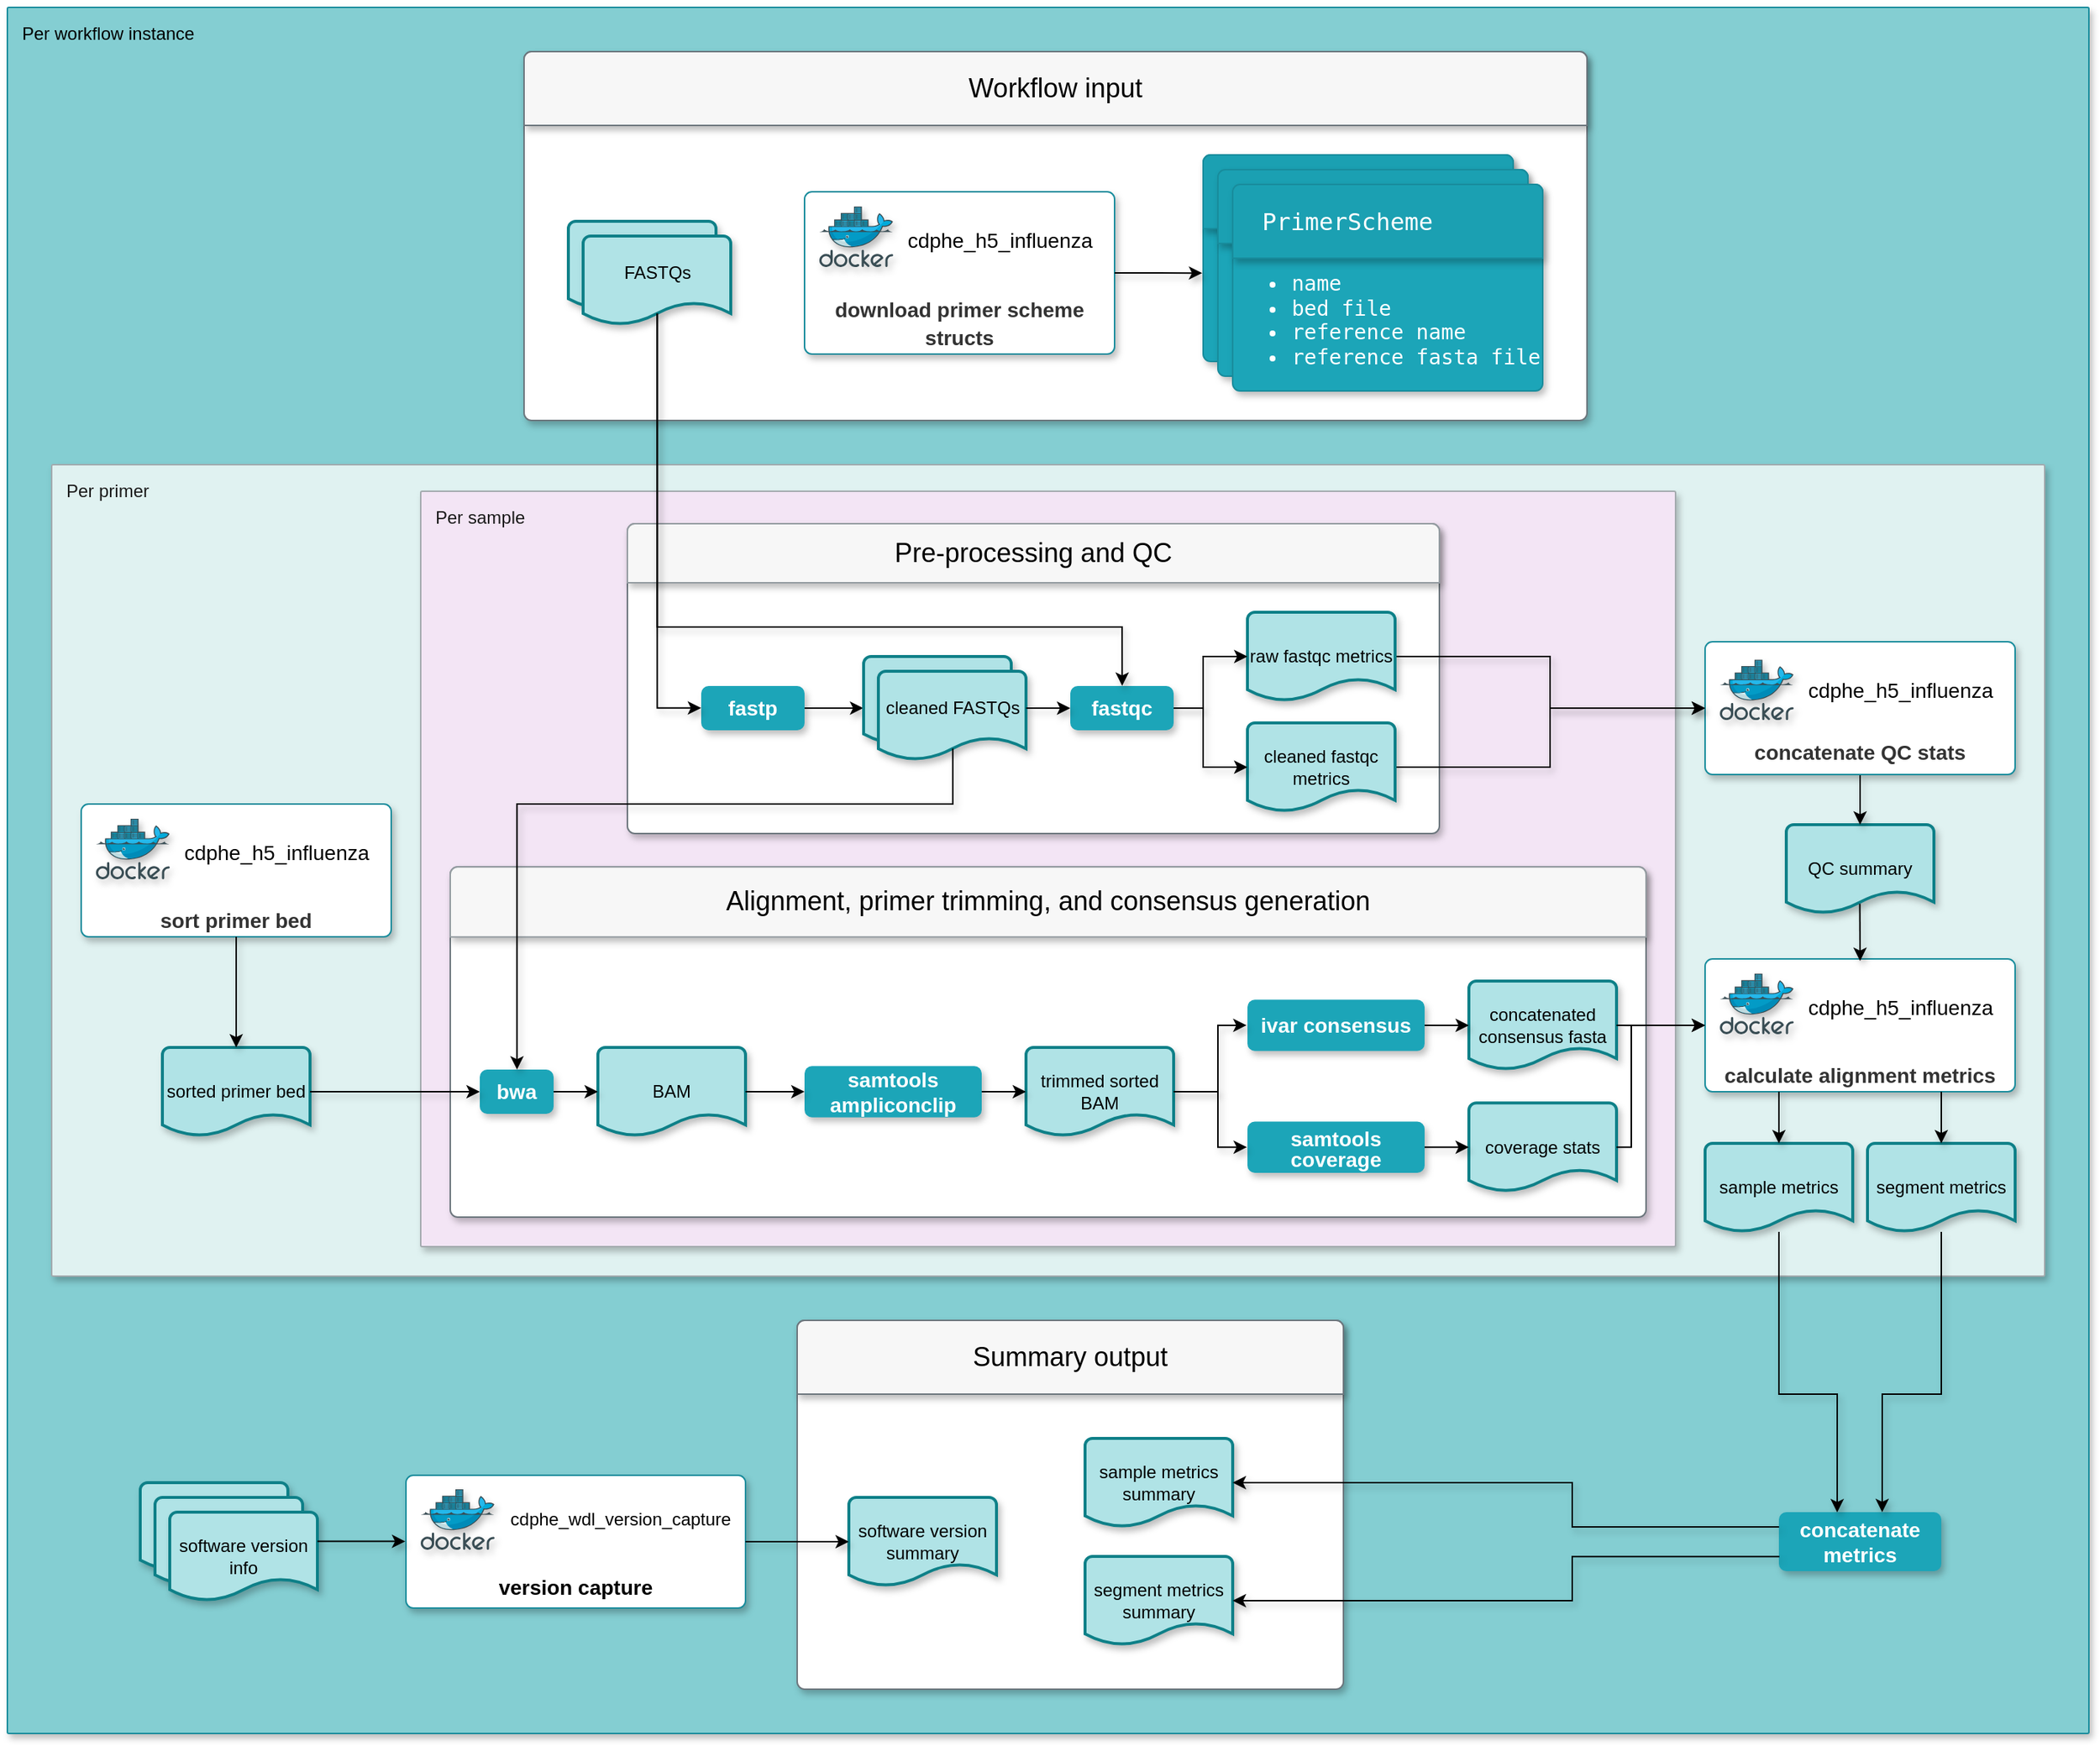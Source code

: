 <mxfile version="24.7.17">
  <diagram id="6a731a19-8d31-9384-78a2-239565b7b9f0" name="Page-1">
    <mxGraphModel dx="1384" dy="821" grid="1" gridSize="10" guides="1" tooltips="1" connect="1" arrows="1" fold="1" page="1" pageScale="1" pageWidth="1920" pageHeight="1200" background="none" math="0" shadow="0">
      <root>
        <mxCell id="0" />
        <mxCell id="1" parent="0" />
        <mxCell id="PwvHuBpC1ZCdnmNJ7vxb-442" value="Per workflow instance" style="sketch=0;points=[[0,0,0],[0.25,0,0],[0.5,0,0],[0.75,0,0],[1,0,0],[1,0.25,0],[1,0.5,0],[1,0.75,0],[1,1,0],[0.75,1,0],[0.5,1,0],[0.25,1,0],[0,1,0],[0,0.75,0],[0,0.5,0],[0,0.25,0]];rounded=1;absoluteArcSize=1;arcSize=2;html=1;strokeColor=#188c9c;shadow=1;dashed=0;fontSize=12;align=left;verticalAlign=top;spacing=10;spacingTop=-4;whiteSpace=wrap;fillColor=#84ced2;" vertex="1" parent="1">
          <mxGeometry x="240" y="90" width="1410" height="1170" as="geometry" />
        </mxCell>
        <mxCell id="PwvHuBpC1ZCdnmNJ7vxb-362" value="&lt;font color=&quot;#1a1a1a&quot;&gt;Per primer&lt;/font&gt;" style="sketch=0;points=[[0,0,0],[0.25,0,0],[0.5,0,0],[0.75,0,0],[1,0,0],[1,0.25,0],[1,0.5,0],[1,0.75,0],[1,1,0],[0.75,1,0],[0.5,1,0],[0.25,1,0],[0,1,0],[0,0.75,0],[0,0.5,0],[0,0.25,0]];rounded=1;absoluteArcSize=1;arcSize=2;html=1;strokeColor=#a3aaae;gradientColor=none;shadow=1;dashed=0;fontSize=12;fontColor=#9E9E9E;align=left;verticalAlign=top;spacing=10;spacingTop=-4;whiteSpace=wrap;fillColor=#E0F2F1;" vertex="1" parent="1">
          <mxGeometry x="270" y="400" width="1350" height="550" as="geometry" />
        </mxCell>
        <mxCell id="PwvHuBpC1ZCdnmNJ7vxb-366" value="&lt;font color=&quot;#1a1a1a&quot;&gt;Per sample&lt;/font&gt;" style="sketch=0;points=[[0,0,0],[0.25,0,0],[0.5,0,0],[0.75,0,0],[1,0,0],[1,0.25,0],[1,0.5,0],[1,0.75,0],[1,1,0],[0.75,1,0],[0.5,1,0],[0.25,1,0],[0,1,0],[0,0.75,0],[0,0.5,0],[0,0.25,0]];rounded=1;absoluteArcSize=1;arcSize=2;html=1;strokeColor=#a3aaae;gradientColor=none;shadow=1;dashed=0;fontSize=12;fontColor=#9E9E9E;align=left;verticalAlign=top;spacing=10;spacingTop=-4;whiteSpace=wrap;fillColor=#F3E5F5;" vertex="1" parent="1">
          <mxGeometry x="520" y="418" width="850" height="512" as="geometry" />
        </mxCell>
        <mxCell id="PwvHuBpC1ZCdnmNJ7vxb-341" value="" style="group;shadow=1;" vertex="1" connectable="0" parent="1">
          <mxGeometry x="1390" y="735" width="210" height="90" as="geometry" />
        </mxCell>
        <mxCell id="PwvHuBpC1ZCdnmNJ7vxb-332" value="&lt;font size=&quot;1&quot; color=&quot;#333333&quot; style=&quot;&quot;&gt;&lt;b style=&quot;font-size: 14px;&quot;&gt;calculate alignment metrics&lt;/b&gt;&lt;/font&gt;" style="html=1;shadow=1;dashed=0;shape=mxgraph.bootstrap.rrect;rSize=5;strokeWidth=1;whiteSpace=wrap;align=center;verticalAlign=bottom;spacingLeft=0;fontStyle=0;fontSize=16;spacing=2;fillColor=default;strokeColor=#188c9c;labelPosition=center;verticalLabelPosition=middle;fontFamily=Helvetica;" vertex="1" parent="PwvHuBpC1ZCdnmNJ7vxb-341">
          <mxGeometry width="210" height="90" as="geometry" />
        </mxCell>
        <mxCell id="PwvHuBpC1ZCdnmNJ7vxb-333" value="" style="group;shadow=1;" vertex="1" connectable="0" parent="PwvHuBpC1ZCdnmNJ7vxb-341">
          <mxGeometry x="10" y="10" width="196.81" height="45.28" as="geometry" />
        </mxCell>
        <mxCell id="PwvHuBpC1ZCdnmNJ7vxb-334" value="&lt;font style=&quot;font-size: 14px;&quot;&gt;cdphe_h5_influenza&lt;/font&gt;" style="text;html=1;align=center;verticalAlign=middle;resizable=0;points=[];autosize=1;strokeColor=none;fillColor=none;shadow=1;" vertex="1" parent="PwvHuBpC1ZCdnmNJ7vxb-333">
          <mxGeometry x="46.81" y="7.64" width="150" height="30" as="geometry" />
        </mxCell>
        <mxCell id="PwvHuBpC1ZCdnmNJ7vxb-335" value="" style="image;sketch=0;aspect=fixed;html=1;points=[];align=center;fontSize=12;image=img/lib/mscae/Docker.svg;shadow=1;" vertex="1" parent="PwvHuBpC1ZCdnmNJ7vxb-341">
          <mxGeometry x="10" y="10" width="50" height="41" as="geometry" />
        </mxCell>
        <mxCell id="PwvHuBpC1ZCdnmNJ7vxb-231" value="QC summary" style="strokeWidth=2;html=1;shape=mxgraph.flowchart.document2;whiteSpace=wrap;size=0.25;fillColor=#b0e3e6;strokeColor=#0e8088;shadow=1;" vertex="1" parent="1">
          <mxGeometry x="1445" y="644" width="100" height="60" as="geometry" />
        </mxCell>
        <mxCell id="PwvHuBpC1ZCdnmNJ7vxb-287" value="" style="edgeStyle=orthogonalEdgeStyle;rounded=0;orthogonalLoop=1;jettySize=auto;html=1;shadow=1;" edge="1" parent="1" source="PwvHuBpC1ZCdnmNJ7vxb-253" target="PwvHuBpC1ZCdnmNJ7vxb-231">
          <mxGeometry relative="1" as="geometry" />
        </mxCell>
        <mxCell id="PwvHuBpC1ZCdnmNJ7vxb-352" value="segment metrics" style="strokeWidth=2;html=1;shape=mxgraph.flowchart.document2;whiteSpace=wrap;size=0.25;fillColor=#b0e3e6;strokeColor=#0e8088;shadow=1;" vertex="1" parent="1">
          <mxGeometry x="1500" y="860" width="100" height="60" as="geometry" />
        </mxCell>
        <mxCell id="PwvHuBpC1ZCdnmNJ7vxb-353" value="sample metrics" style="strokeWidth=2;html=1;shape=mxgraph.flowchart.document2;whiteSpace=wrap;size=0.25;fillColor=#b0e3e6;strokeColor=#0e8088;shadow=1;" vertex="1" parent="1">
          <mxGeometry x="1390" y="860" width="100" height="60" as="geometry" />
        </mxCell>
        <mxCell id="PwvHuBpC1ZCdnmNJ7vxb-348" value="" style="group;shadow=1;" vertex="1" connectable="0" parent="1">
          <mxGeometry x="290" y="630" width="210" height="90" as="geometry" />
        </mxCell>
        <mxCell id="PwvHuBpC1ZCdnmNJ7vxb-279" value="&lt;font size=&quot;1&quot; color=&quot;#333333&quot; style=&quot;&quot;&gt;&lt;b style=&quot;font-size: 14px;&quot;&gt;sort primer bed&lt;/b&gt;&lt;/font&gt;" style="html=1;shadow=1;dashed=0;shape=mxgraph.bootstrap.rrect;rSize=5;strokeWidth=1;whiteSpace=wrap;align=center;verticalAlign=bottom;spacingLeft=0;fontStyle=0;fontSize=16;spacing=2;fillColor=default;strokeColor=#188c9c;labelPosition=center;verticalLabelPosition=middle;fontFamily=Helvetica;" vertex="1" parent="PwvHuBpC1ZCdnmNJ7vxb-348">
          <mxGeometry width="210" height="90" as="geometry" />
        </mxCell>
        <mxCell id="PwvHuBpC1ZCdnmNJ7vxb-280" value="" style="group;shadow=1;" vertex="1" connectable="0" parent="PwvHuBpC1ZCdnmNJ7vxb-348">
          <mxGeometry x="10" y="10" width="196.81" height="45.28" as="geometry" />
        </mxCell>
        <mxCell id="PwvHuBpC1ZCdnmNJ7vxb-281" value="&lt;font style=&quot;font-size: 14px;&quot;&gt;cdphe_h5_influenza&lt;/font&gt;" style="text;html=1;align=center;verticalAlign=middle;resizable=0;points=[];autosize=1;strokeColor=none;fillColor=none;shadow=1;" vertex="1" parent="PwvHuBpC1ZCdnmNJ7vxb-280">
          <mxGeometry x="46.81" y="7.64" width="150" height="30" as="geometry" />
        </mxCell>
        <mxCell id="PwvHuBpC1ZCdnmNJ7vxb-282" value="" style="image;sketch=0;aspect=fixed;html=1;points=[];align=center;fontSize=12;image=img/lib/mscae/Docker.svg;shadow=1;" vertex="1" parent="PwvHuBpC1ZCdnmNJ7vxb-348">
          <mxGeometry x="10" y="10" width="50" height="41" as="geometry" />
        </mxCell>
        <mxCell id="PwvHuBpC1ZCdnmNJ7vxb-284" value="sorted primer bed" style="strokeWidth=2;html=1;shape=mxgraph.flowchart.document2;whiteSpace=wrap;size=0.25;fillColor=#b0e3e6;strokeColor=#0e8088;shadow=1;" vertex="1" parent="1">
          <mxGeometry x="345" y="795" width="100" height="60" as="geometry" />
        </mxCell>
        <mxCell id="PwvHuBpC1ZCdnmNJ7vxb-285" value="" style="edgeStyle=orthogonalEdgeStyle;rounded=0;orthogonalLoop=1;jettySize=auto;html=1;shadow=1;" edge="1" parent="1" source="PwvHuBpC1ZCdnmNJ7vxb-279" target="PwvHuBpC1ZCdnmNJ7vxb-284">
          <mxGeometry relative="1" as="geometry" />
        </mxCell>
        <mxCell id="PwvHuBpC1ZCdnmNJ7vxb-363" value="" style="group;shadow=1;" vertex="1" connectable="0" parent="1">
          <mxGeometry x="1390" y="520" width="210" height="90" as="geometry" />
        </mxCell>
        <mxCell id="PwvHuBpC1ZCdnmNJ7vxb-253" value="&lt;font size=&quot;1&quot; color=&quot;#333333&quot; style=&quot;&quot;&gt;&lt;b style=&quot;font-size: 14px;&quot;&gt;concatenate QC stats&lt;/b&gt;&lt;/font&gt;" style="html=1;shadow=1;dashed=0;shape=mxgraph.bootstrap.rrect;rSize=5;strokeWidth=1;whiteSpace=wrap;align=center;verticalAlign=bottom;spacingLeft=0;fontStyle=0;fontSize=16;spacing=0;fillColor=default;strokeColor=#188c9c;labelPosition=center;verticalLabelPosition=middle;fontFamily=Helvetica;container=0;spacingBottom=6;" vertex="1" parent="PwvHuBpC1ZCdnmNJ7vxb-363">
          <mxGeometry width="210" height="90" as="geometry" />
        </mxCell>
        <mxCell id="PwvHuBpC1ZCdnmNJ7vxb-256" value="&lt;font style=&quot;font-size: 14px;&quot;&gt;cdphe_h5_influenza&lt;/font&gt;" style="text;html=1;align=center;verticalAlign=middle;resizable=0;points=[];autosize=1;strokeColor=none;fillColor=none;container=0;shadow=1;" vertex="1" parent="PwvHuBpC1ZCdnmNJ7vxb-363">
          <mxGeometry x="56.81" y="17.64" width="150" height="30" as="geometry" />
        </mxCell>
        <mxCell id="PwvHuBpC1ZCdnmNJ7vxb-258" value="" style="image;sketch=0;aspect=fixed;html=1;points=[];align=center;fontSize=12;image=img/lib/mscae/Docker.svg;container=0;shadow=1;" vertex="1" parent="PwvHuBpC1ZCdnmNJ7vxb-363">
          <mxGeometry x="10" y="12.14" width="50" height="41" as="geometry" />
        </mxCell>
        <mxCell id="PwvHuBpC1ZCdnmNJ7vxb-364" value="" style="group;shadow=1;" vertex="1" connectable="0" parent="1">
          <mxGeometry x="540" y="672.64" width="810" height="237.36" as="geometry" />
        </mxCell>
        <mxCell id="PwvHuBpC1ZCdnmNJ7vxb-295" value="" style="html=1;shadow=1;dashed=0;shape=mxgraph.bootstrap.rrect;rSize=5;strokeColor=#6c767d;html=1;whiteSpace=wrap;fillColor=#ffffff;fontColor=#1CA5B8;verticalAlign=bottom;align=left;spacing=5;spacingBottom=0;fontSize=14;container=0;" vertex="1" parent="PwvHuBpC1ZCdnmNJ7vxb-364">
          <mxGeometry width="810" height="237.36" as="geometry" />
        </mxCell>
        <mxCell id="PwvHuBpC1ZCdnmNJ7vxb-278" value="bwa" style="html=1;shadow=1;dashed=0;shape=mxgraph.bootstrap.rrect;rSize=5;strokeColor=none;strokeWidth=1;fillColor=#1CA5B8;fontColor=#FFFFFF;whiteSpace=wrap;align=center;verticalAlign=middle;spacingLeft=0;fontStyle=1;fontSize=14;spacing=5;container=0;" vertex="1" parent="PwvHuBpC1ZCdnmNJ7vxb-364">
          <mxGeometry x="20" y="137.36" width="50" height="30" as="geometry" />
        </mxCell>
        <mxCell id="PwvHuBpC1ZCdnmNJ7vxb-313" value="BAM" style="strokeWidth=2;html=1;shape=mxgraph.flowchart.document2;whiteSpace=wrap;size=0.25;fillColor=#b0e3e6;strokeColor=#0e8088;container=0;shadow=1;" vertex="1" parent="PwvHuBpC1ZCdnmNJ7vxb-364">
          <mxGeometry x="100" y="122.36" width="100" height="60" as="geometry" />
        </mxCell>
        <mxCell id="PwvHuBpC1ZCdnmNJ7vxb-283" value="samtools ampliconclip" style="html=1;shadow=1;dashed=0;shape=mxgraph.bootstrap.rrect;rSize=5;strokeColor=none;strokeWidth=1;fillColor=#1CA5B8;fontColor=#FFFFFF;whiteSpace=wrap;align=center;verticalAlign=middle;spacingLeft=0;fontStyle=1;fontSize=14;spacing=5;container=0;" vertex="1" parent="PwvHuBpC1ZCdnmNJ7vxb-364">
          <mxGeometry x="240" y="135" width="120" height="34.72" as="geometry" />
        </mxCell>
        <mxCell id="PwvHuBpC1ZCdnmNJ7vxb-288" value="trimmed sorted BAM" style="strokeWidth=2;html=1;shape=mxgraph.flowchart.document2;whiteSpace=wrap;size=0.25;fillColor=#b0e3e6;strokeColor=#0e8088;spacing=2;container=0;shadow=1;" vertex="1" parent="PwvHuBpC1ZCdnmNJ7vxb-364">
          <mxGeometry x="390" y="122.36" width="100" height="60" as="geometry" />
        </mxCell>
        <mxCell id="PwvHuBpC1ZCdnmNJ7vxb-292" value="ivar consensus" style="html=1;shadow=1;dashed=0;shape=mxgraph.bootstrap.rrect;rSize=5;strokeColor=none;strokeWidth=1;fillColor=#1CA5B8;fontColor=#FFFFFF;whiteSpace=wrap;align=center;verticalAlign=middle;spacingLeft=0;fontStyle=1;fontSize=14;spacing=5;container=0;" vertex="1" parent="PwvHuBpC1ZCdnmNJ7vxb-364">
          <mxGeometry x="540.0" y="90" width="120" height="34.72" as="geometry" />
        </mxCell>
        <mxCell id="PwvHuBpC1ZCdnmNJ7vxb-293" value="concatenated consensus fasta" style="strokeWidth=2;html=1;shape=mxgraph.flowchart.document2;whiteSpace=wrap;size=0.25;fillColor=#b0e3e6;strokeColor=#0e8088;container=0;shadow=1;" vertex="1" parent="PwvHuBpC1ZCdnmNJ7vxb-364">
          <mxGeometry x="690" y="77.36" width="100" height="60" as="geometry" />
        </mxCell>
        <mxCell id="PwvHuBpC1ZCdnmNJ7vxb-337" value="coverage stats" style="strokeWidth=2;html=1;shape=mxgraph.flowchart.document2;whiteSpace=wrap;size=0.25;fillColor=#b0e3e6;strokeColor=#0e8088;container=0;shadow=1;" vertex="1" parent="PwvHuBpC1ZCdnmNJ7vxb-364">
          <mxGeometry x="690" y="160" width="100" height="60" as="geometry" />
        </mxCell>
        <mxCell id="PwvHuBpC1ZCdnmNJ7vxb-336" value="&lt;p style=&quot;line-height: 100%;&quot;&gt;samtools coverage&lt;/p&gt;" style="html=1;shadow=1;dashed=0;shape=mxgraph.bootstrap.rrect;rSize=5;strokeColor=none;strokeWidth=1;fillColor=#1CA5B8;fontColor=#FFFFFF;whiteSpace=wrap;align=center;verticalAlign=middle;spacingLeft=0;fontStyle=1;fontSize=14;spacing=5;container=0;" vertex="1" parent="PwvHuBpC1ZCdnmNJ7vxb-364">
          <mxGeometry x="540.0" y="172.64" width="120" height="34.72" as="geometry" />
        </mxCell>
        <mxCell id="PwvHuBpC1ZCdnmNJ7vxb-315" value="" style="edgeStyle=orthogonalEdgeStyle;rounded=0;orthogonalLoop=1;jettySize=auto;html=1;shadow=1;" edge="1" parent="PwvHuBpC1ZCdnmNJ7vxb-364" source="PwvHuBpC1ZCdnmNJ7vxb-278" target="PwvHuBpC1ZCdnmNJ7vxb-313">
          <mxGeometry relative="1" as="geometry" />
        </mxCell>
        <mxCell id="PwvHuBpC1ZCdnmNJ7vxb-349" value="" style="edgeStyle=orthogonalEdgeStyle;rounded=0;orthogonalLoop=1;jettySize=auto;html=1;shadow=1;" edge="1" parent="PwvHuBpC1ZCdnmNJ7vxb-364" source="PwvHuBpC1ZCdnmNJ7vxb-313" target="PwvHuBpC1ZCdnmNJ7vxb-283">
          <mxGeometry relative="1" as="geometry" />
        </mxCell>
        <mxCell id="PwvHuBpC1ZCdnmNJ7vxb-290" value="" style="edgeStyle=orthogonalEdgeStyle;rounded=0;orthogonalLoop=1;jettySize=auto;html=1;shadow=1;" edge="1" parent="PwvHuBpC1ZCdnmNJ7vxb-364" source="PwvHuBpC1ZCdnmNJ7vxb-283" target="PwvHuBpC1ZCdnmNJ7vxb-288">
          <mxGeometry relative="1" as="geometry" />
        </mxCell>
        <mxCell id="PwvHuBpC1ZCdnmNJ7vxb-294" value="" style="edgeStyle=orthogonalEdgeStyle;rounded=0;orthogonalLoop=1;jettySize=auto;html=1;shadow=1;" edge="1" parent="PwvHuBpC1ZCdnmNJ7vxb-364" source="PwvHuBpC1ZCdnmNJ7vxb-292" target="PwvHuBpC1ZCdnmNJ7vxb-293">
          <mxGeometry relative="1" as="geometry" />
        </mxCell>
        <mxCell id="PwvHuBpC1ZCdnmNJ7vxb-339" value="" style="edgeStyle=orthogonalEdgeStyle;rounded=0;orthogonalLoop=1;jettySize=auto;html=1;shadow=1;" edge="1" parent="PwvHuBpC1ZCdnmNJ7vxb-364" source="PwvHuBpC1ZCdnmNJ7vxb-336" target="PwvHuBpC1ZCdnmNJ7vxb-337">
          <mxGeometry relative="1" as="geometry" />
        </mxCell>
        <mxCell id="PwvHuBpC1ZCdnmNJ7vxb-296" value="&lt;font color=&quot;#000000&quot;&gt;Alignment, primer trimming, and consensus generation&lt;/font&gt;" style="html=1;shadow=1;dashed=0;shape=mxgraph.bootstrap.topButton;rSize=5;perimeter=none;whiteSpace=wrap;fillColor=#F7F7F7;strokeColor=#949ca1;fontColor=#6C767D;resizeWidth=1;fontSize=18;align=center;spacing=20;container=0;" vertex="1" parent="PwvHuBpC1ZCdnmNJ7vxb-364">
          <mxGeometry width="810.0" height="47.472" as="geometry" />
        </mxCell>
        <mxCell id="PwvHuBpC1ZCdnmNJ7vxb-397" style="edgeStyle=orthogonalEdgeStyle;rounded=0;orthogonalLoop=1;jettySize=auto;html=1;entryX=-0.005;entryY=0.499;entryDx=0;entryDy=0;entryPerimeter=0;shadow=1;" edge="1" parent="PwvHuBpC1ZCdnmNJ7vxb-364" source="PwvHuBpC1ZCdnmNJ7vxb-288" target="PwvHuBpC1ZCdnmNJ7vxb-292">
          <mxGeometry relative="1" as="geometry">
            <Array as="points">
              <mxPoint x="520" y="152" />
              <mxPoint x="520" y="107" />
            </Array>
          </mxGeometry>
        </mxCell>
        <mxCell id="PwvHuBpC1ZCdnmNJ7vxb-398" style="edgeStyle=orthogonalEdgeStyle;rounded=0;orthogonalLoop=1;jettySize=auto;html=1;entryX=-0.003;entryY=0.498;entryDx=0;entryDy=0;entryPerimeter=0;shadow=1;" edge="1" parent="PwvHuBpC1ZCdnmNJ7vxb-364" source="PwvHuBpC1ZCdnmNJ7vxb-288" target="PwvHuBpC1ZCdnmNJ7vxb-336">
          <mxGeometry relative="1" as="geometry">
            <Array as="points">
              <mxPoint x="520" y="152" />
              <mxPoint x="520" y="190" />
            </Array>
          </mxGeometry>
        </mxCell>
        <mxCell id="PwvHuBpC1ZCdnmNJ7vxb-368" value="concatenate metrics" style="html=1;shadow=1;dashed=0;shape=mxgraph.bootstrap.rrect;rSize=5;strokeColor=none;strokeWidth=1;fillColor=#1CA5B8;fontColor=#FFFFFF;whiteSpace=wrap;align=center;verticalAlign=middle;spacingLeft=0;fontStyle=1;fontSize=14;spacing=5;" vertex="1" parent="1">
          <mxGeometry x="1440" y="1110" width="110" height="40" as="geometry" />
        </mxCell>
        <mxCell id="PwvHuBpC1ZCdnmNJ7vxb-376" value="" style="group;shadow=1;" vertex="1" connectable="0" parent="1">
          <mxGeometry x="470" y="1000" width="120" height="80" as="geometry" />
        </mxCell>
        <mxCell id="PwvHuBpC1ZCdnmNJ7vxb-374" value="" style="strokeWidth=2;html=1;shape=mxgraph.flowchart.document2;whiteSpace=wrap;size=0.25;fillColor=#b0e3e6;strokeColor=#0e8088;shadow=1;" vertex="1" parent="PwvHuBpC1ZCdnmNJ7vxb-376">
          <mxGeometry x="-140" y="90" width="100" height="60" as="geometry" />
        </mxCell>
        <mxCell id="PwvHuBpC1ZCdnmNJ7vxb-375" value="" style="strokeWidth=2;html=1;shape=mxgraph.flowchart.document2;whiteSpace=wrap;size=0.25;fillColor=#b0e3e6;strokeColor=#0e8088;shadow=1;" vertex="1" parent="PwvHuBpC1ZCdnmNJ7vxb-376">
          <mxGeometry x="-130" y="100" width="100" height="60" as="geometry" />
        </mxCell>
        <mxCell id="PwvHuBpC1ZCdnmNJ7vxb-371" value="software version info" style="strokeWidth=2;html=1;shape=mxgraph.flowchart.document2;whiteSpace=wrap;size=0.25;fillColor=#b0e3e6;strokeColor=#0e8088;shadow=1;" vertex="1" parent="PwvHuBpC1ZCdnmNJ7vxb-376">
          <mxGeometry x="-120" y="110" width="100" height="60" as="geometry" />
        </mxCell>
        <mxCell id="PwvHuBpC1ZCdnmNJ7vxb-208" value="" style="html=1;shadow=1;dashed=0;shape=mxgraph.bootstrap.rrect;rSize=5;strokeColor=#6c767d;html=1;whiteSpace=wrap;fillColor=#ffffff;fontColor=#1CA5B8;verticalAlign=bottom;align=left;spacing=20;spacingBottom=0;fontSize=14;container=0;" vertex="1" parent="1">
          <mxGeometry x="660" y="440" width="550" height="210" as="geometry" />
        </mxCell>
        <mxCell id="PwvHuBpC1ZCdnmNJ7vxb-203" value="fastp" style="html=1;shadow=1;dashed=0;shape=mxgraph.bootstrap.rrect;rSize=5;strokeColor=none;strokeWidth=1;fillColor=#1CA5B8;fontColor=#FFFFFF;whiteSpace=wrap;align=center;verticalAlign=middle;spacingLeft=0;fontStyle=1;fontSize=14;spacing=5;container=0;" vertex="1" parent="1">
          <mxGeometry x="710" y="550" width="70" height="30" as="geometry" />
        </mxCell>
        <mxCell id="PwvHuBpC1ZCdnmNJ7vxb-202" value="fastqc" style="html=1;shadow=1;dashed=0;shape=mxgraph.bootstrap.rrect;rSize=5;strokeColor=none;strokeWidth=1;fillColor=#1CA5B8;fontColor=#FFFFFF;whiteSpace=wrap;align=center;verticalAlign=middle;spacingLeft=0;fontStyle=1;fontSize=14;spacing=5;container=0;" vertex="1" parent="1">
          <mxGeometry x="960" y="550" width="70" height="30" as="geometry" />
        </mxCell>
        <mxCell id="PwvHuBpC1ZCdnmNJ7vxb-327" style="edgeStyle=orthogonalEdgeStyle;rounded=0;orthogonalLoop=1;jettySize=auto;html=1;entryX=-0.002;entryY=0.583;entryDx=0;entryDy=0;entryPerimeter=0;shadow=1;" edge="1" parent="1" source="PwvHuBpC1ZCdnmNJ7vxb-203" target="PwvHuBpC1ZCdnmNJ7vxb-212">
          <mxGeometry relative="1" as="geometry" />
        </mxCell>
        <mxCell id="PwvHuBpC1ZCdnmNJ7vxb-212" value="" style="strokeWidth=2;html=1;shape=mxgraph.flowchart.document2;whiteSpace=wrap;size=0.25;fillColor=#b0e3e6;strokeColor=#0e8088;container=0;shadow=1;" vertex="1" parent="1">
          <mxGeometry x="820" y="530" width="100" height="60" as="geometry" />
        </mxCell>
        <mxCell id="PwvHuBpC1ZCdnmNJ7vxb-213" value="" style="strokeWidth=2;html=1;shape=mxgraph.flowchart.document2;whiteSpace=wrap;size=0.25;fillColor=#b0e3e6;strokeColor=#0e8088;container=0;shadow=1;" vertex="1" parent="1">
          <mxGeometry x="830" y="540" width="100" height="60" as="geometry" />
        </mxCell>
        <mxCell id="PwvHuBpC1ZCdnmNJ7vxb-405" value="" style="edgeStyle=orthogonalEdgeStyle;rounded=0;orthogonalLoop=1;jettySize=auto;html=1;exitX=1.001;exitY=0.416;exitDx=0;exitDy=0;exitPerimeter=0;shadow=1;" edge="1" parent="1" source="PwvHuBpC1ZCdnmNJ7vxb-213" target="PwvHuBpC1ZCdnmNJ7vxb-202">
          <mxGeometry relative="1" as="geometry" />
        </mxCell>
        <mxCell id="PwvHuBpC1ZCdnmNJ7vxb-214" value="cleaned FASTQs" style="text;html=1;align=center;verticalAlign=middle;resizable=0;points=[];autosize=1;strokeColor=none;fillColor=none;container=0;shadow=1;" vertex="1" parent="1">
          <mxGeometry x="825" y="550" width="110" height="30" as="geometry" />
        </mxCell>
        <mxCell id="PwvHuBpC1ZCdnmNJ7vxb-209" value="&lt;font color=&quot;#000000&quot;&gt;Pre-processing and QC&lt;/font&gt;" style="html=1;shadow=1;dashed=0;shape=mxgraph.bootstrap.topButton;rSize=5;perimeter=none;whiteSpace=wrap;fillColor=#F7F7F7;strokeColor=#949ca1;fontColor=#6C767D;resizeWidth=1;fontSize=18;align=center;spacing=20;container=0;" vertex="1" parent="1">
          <mxGeometry x="660" y="440" width="550" height="40" as="geometry" />
        </mxCell>
        <mxCell id="PwvHuBpC1ZCdnmNJ7vxb-385" style="edgeStyle=orthogonalEdgeStyle;rounded=0;orthogonalLoop=1;jettySize=auto;html=1;shadow=1;" edge="1" parent="1" source="PwvHuBpC1ZCdnmNJ7vxb-379" target="PwvHuBpC1ZCdnmNJ7vxb-253">
          <mxGeometry relative="1" as="geometry" />
        </mxCell>
        <mxCell id="PwvHuBpC1ZCdnmNJ7vxb-379" value="raw fastqc metrics" style="strokeWidth=2;html=1;shape=mxgraph.flowchart.document2;whiteSpace=wrap;size=0.25;fillColor=#b0e3e6;strokeColor=#0e8088;shadow=1;" vertex="1" parent="1">
          <mxGeometry x="1080" y="500" width="100" height="60" as="geometry" />
        </mxCell>
        <mxCell id="PwvHuBpC1ZCdnmNJ7vxb-386" style="edgeStyle=orthogonalEdgeStyle;rounded=0;orthogonalLoop=1;jettySize=auto;html=1;shadow=1;" edge="1" parent="1" source="PwvHuBpC1ZCdnmNJ7vxb-380" target="PwvHuBpC1ZCdnmNJ7vxb-253">
          <mxGeometry relative="1" as="geometry" />
        </mxCell>
        <mxCell id="PwvHuBpC1ZCdnmNJ7vxb-380" value="cleaned fastqc metrics" style="strokeWidth=2;html=1;shape=mxgraph.flowchart.document2;whiteSpace=wrap;size=0.25;fillColor=#b0e3e6;strokeColor=#0e8088;shadow=1;" vertex="1" parent="1">
          <mxGeometry x="1080" y="575" width="100" height="60" as="geometry" />
        </mxCell>
        <mxCell id="PwvHuBpC1ZCdnmNJ7vxb-382" style="edgeStyle=orthogonalEdgeStyle;rounded=0;orthogonalLoop=1;jettySize=auto;html=1;entryX=0;entryY=0.5;entryDx=0;entryDy=0;entryPerimeter=0;shadow=1;" edge="1" parent="1" source="PwvHuBpC1ZCdnmNJ7vxb-202" target="PwvHuBpC1ZCdnmNJ7vxb-379">
          <mxGeometry relative="1" as="geometry">
            <Array as="points">
              <mxPoint x="1050" y="565" />
              <mxPoint x="1050" y="530" />
            </Array>
          </mxGeometry>
        </mxCell>
        <mxCell id="PwvHuBpC1ZCdnmNJ7vxb-383" style="edgeStyle=orthogonalEdgeStyle;rounded=0;orthogonalLoop=1;jettySize=auto;html=1;entryX=0;entryY=0.5;entryDx=0;entryDy=0;entryPerimeter=0;shadow=1;" edge="1" parent="1" source="PwvHuBpC1ZCdnmNJ7vxb-202" target="PwvHuBpC1ZCdnmNJ7vxb-380">
          <mxGeometry relative="1" as="geometry">
            <Array as="points">
              <mxPoint x="1050" y="565" />
              <mxPoint x="1050" y="605" />
            </Array>
          </mxGeometry>
        </mxCell>
        <mxCell id="PwvHuBpC1ZCdnmNJ7vxb-394" style="edgeStyle=orthogonalEdgeStyle;rounded=0;orthogonalLoop=1;jettySize=auto;html=1;entryX=0.5;entryY=0.015;entryDx=0;entryDy=0;entryPerimeter=0;exitX=0.498;exitY=0.894;exitDx=0;exitDy=0;exitPerimeter=0;shadow=1;" edge="1" parent="1" source="PwvHuBpC1ZCdnmNJ7vxb-231" target="PwvHuBpC1ZCdnmNJ7vxb-332">
          <mxGeometry relative="1" as="geometry">
            <mxPoint x="1495" y="700" as="sourcePoint" />
          </mxGeometry>
        </mxCell>
        <mxCell id="PwvHuBpC1ZCdnmNJ7vxb-395" style="edgeStyle=orthogonalEdgeStyle;rounded=0;orthogonalLoop=1;jettySize=auto;html=1;entryX=0.5;entryY=0;entryDx=0;entryDy=0;entryPerimeter=0;shadow=1;" edge="1" parent="1" source="PwvHuBpC1ZCdnmNJ7vxb-332" target="PwvHuBpC1ZCdnmNJ7vxb-353">
          <mxGeometry relative="1" as="geometry">
            <Array as="points">
              <mxPoint x="1495" y="820" />
              <mxPoint x="1440" y="820" />
            </Array>
          </mxGeometry>
        </mxCell>
        <mxCell id="PwvHuBpC1ZCdnmNJ7vxb-396" style="edgeStyle=orthogonalEdgeStyle;rounded=0;orthogonalLoop=1;jettySize=auto;html=1;entryX=0.5;entryY=0;entryDx=0;entryDy=0;entryPerimeter=0;shadow=1;" edge="1" parent="1" source="PwvHuBpC1ZCdnmNJ7vxb-332" target="PwvHuBpC1ZCdnmNJ7vxb-352">
          <mxGeometry relative="1" as="geometry">
            <Array as="points">
              <mxPoint x="1495" y="820" />
              <mxPoint x="1550" y="820" />
            </Array>
          </mxGeometry>
        </mxCell>
        <mxCell id="PwvHuBpC1ZCdnmNJ7vxb-399" style="edgeStyle=orthogonalEdgeStyle;rounded=0;orthogonalLoop=1;jettySize=auto;html=1;entryX=0.504;entryY=-0.002;entryDx=0;entryDy=0;entryPerimeter=0;exitX=0.504;exitY=0.873;exitDx=0;exitDy=0;exitPerimeter=0;shadow=1;" edge="1" parent="1" source="PwvHuBpC1ZCdnmNJ7vxb-213" target="PwvHuBpC1ZCdnmNJ7vxb-278">
          <mxGeometry relative="1" as="geometry">
            <Array as="points">
              <mxPoint x="880" y="630" />
              <mxPoint x="585" y="630" />
            </Array>
          </mxGeometry>
        </mxCell>
        <mxCell id="PwvHuBpC1ZCdnmNJ7vxb-406" value="" style="group;shadow=1;" vertex="1" connectable="0" parent="1">
          <mxGeometry x="590" y="120" width="1060" height="1120" as="geometry" />
        </mxCell>
        <mxCell id="PwvHuBpC1ZCdnmNJ7vxb-180" value="" style="html=1;shadow=1;dashed=0;shape=mxgraph.bootstrap.rrect;rSize=5;strokeColor=#6C767D;html=1;whiteSpace=wrap;fillColor=#ffffff;fontColor=#212529;verticalAlign=bottom;align=left;spacing=20;spacingBottom=0;fontSize=14;container=0;" vertex="1" parent="PwvHuBpC1ZCdnmNJ7vxb-406">
          <mxGeometry width="720" height="250" as="geometry" />
        </mxCell>
        <mxCell id="PwvHuBpC1ZCdnmNJ7vxb-181" value="&lt;font color=&quot;#000000&quot;&gt;Workflow input&lt;/font&gt;" style="html=1;shadow=1;dashed=0;shape=mxgraph.bootstrap.topButton;rSize=5;perimeter=none;whiteSpace=wrap;fillColor=#F7F7F7;strokeColor=#6C767D;fontColor=#6C767D;resizeWidth=1;fontSize=18;align=center;spacing=20;container=0;" vertex="1" parent="PwvHuBpC1ZCdnmNJ7vxb-406">
          <mxGeometry width="720" height="50" as="geometry" />
        </mxCell>
        <mxCell id="PwvHuBpC1ZCdnmNJ7vxb-245" value="&lt;font size=&quot;1&quot; color=&quot;#333333&quot; style=&quot;&quot;&gt;&lt;b style=&quot;font-size: 14px;&quot;&gt;download primer scheme structs&lt;/b&gt;&lt;/font&gt;" style="html=1;shadow=1;dashed=0;shape=mxgraph.bootstrap.rrect;rSize=5;strokeWidth=1;whiteSpace=wrap;align=center;verticalAlign=bottom;spacingLeft=0;fontStyle=0;fontSize=16;spacing=2;fillColor=default;strokeColor=#188c9c;labelPosition=center;verticalLabelPosition=middle;fontFamily=Helvetica;container=0;" vertex="1" parent="PwvHuBpC1ZCdnmNJ7vxb-406">
          <mxGeometry x="190" y="95" width="210" height="110" as="geometry" />
        </mxCell>
        <mxCell id="PwvHuBpC1ZCdnmNJ7vxb-263" value="" style="image;sketch=0;aspect=fixed;html=1;points=[];align=center;fontSize=12;image=img/lib/mscae/Docker.svg;container=0;shadow=1;" vertex="1" parent="PwvHuBpC1ZCdnmNJ7vxb-406">
          <mxGeometry x="200" y="105" width="50" height="41" as="geometry" />
        </mxCell>
        <mxCell id="PwvHuBpC1ZCdnmNJ7vxb-194" value="&lt;ul style=&quot;font-size: 14px;&quot;&gt;&lt;li&gt;&lt;font style=&quot;font-size: 14px;&quot; face=&quot;monospace&quot;&gt;name&lt;/font&gt;&lt;/li&gt;&lt;li&gt;&lt;font style=&quot;font-size: 14px;&quot; face=&quot;monospace&quot;&gt;bed file&amp;nbsp;&lt;/font&gt;&lt;/li&gt;&lt;li&gt;&lt;font style=&quot;font-size: 14px;&quot; face=&quot;monospace&quot;&gt;reference name&lt;/font&gt;&lt;/li&gt;&lt;li&gt;&lt;font style=&quot;font-size: 14px;&quot; face=&quot;monospace&quot;&gt;reference fasta file&lt;/font&gt;&lt;/li&gt;&lt;/ul&gt;" style="shadow=1;dashed=0;shape=mxgraph.bootstrap.rrect;rSize=5;strokeColor=#188C9C;html=1;whiteSpace=wrap;fillColor=#1CA5B8;fontColor=#ffffff;verticalAlign=bottom;align=left;spacing=0;spacingBottom=0;fontSize=16;fontFamily=monospace;container=0;" vertex="1" parent="PwvHuBpC1ZCdnmNJ7vxb-406">
          <mxGeometry x="460" y="70" width="210" height="140" as="geometry" />
        </mxCell>
        <mxCell id="PwvHuBpC1ZCdnmNJ7vxb-196" value="&lt;ul style=&quot;font-size: 14px;&quot;&gt;&lt;li&gt;&lt;font style=&quot;font-size: 14px;&quot; face=&quot;monospace&quot;&gt;name&lt;/font&gt;&lt;/li&gt;&lt;li&gt;&lt;font style=&quot;font-size: 14px;&quot; face=&quot;monospace&quot;&gt;bed file&amp;nbsp;&lt;/font&gt;&lt;/li&gt;&lt;li&gt;&lt;font style=&quot;font-size: 14px;&quot; face=&quot;monospace&quot;&gt;reference name&lt;/font&gt;&lt;/li&gt;&lt;li&gt;&lt;font style=&quot;font-size: 14px;&quot; face=&quot;monospace&quot;&gt;reference fasta file&lt;/font&gt;&lt;/li&gt;&lt;/ul&gt;" style="shadow=1;dashed=0;shape=mxgraph.bootstrap.rrect;rSize=5;strokeColor=#188C9C;html=1;whiteSpace=wrap;fillColor=#1CA5B8;fontColor=#ffffff;verticalAlign=bottom;align=left;spacing=0;spacingBottom=0;fontSize=16;fontFamily=monospace;container=0;" vertex="1" parent="PwvHuBpC1ZCdnmNJ7vxb-406">
          <mxGeometry x="470" y="80" width="210" height="140" as="geometry" />
        </mxCell>
        <mxCell id="PwvHuBpC1ZCdnmNJ7vxb-198" value="&lt;ul style=&quot;font-size: 14px;&quot;&gt;&lt;li&gt;&lt;font style=&quot;font-size: 14px;&quot; face=&quot;monospace&quot;&gt;name&lt;/font&gt;&lt;/li&gt;&lt;li&gt;&lt;font style=&quot;font-size: 14px;&quot; face=&quot;monospace&quot;&gt;bed file&amp;nbsp;&lt;/font&gt;&lt;/li&gt;&lt;li&gt;&lt;font style=&quot;font-size: 14px;&quot; face=&quot;monospace&quot;&gt;reference name&lt;/font&gt;&lt;/li&gt;&lt;li&gt;&lt;font style=&quot;font-size: 14px;&quot; face=&quot;monospace&quot;&gt;reference fasta file&lt;/font&gt;&lt;/li&gt;&lt;/ul&gt;" style="shadow=1;dashed=0;shape=mxgraph.bootstrap.rrect;rSize=5;strokeColor=#188C9C;html=1;whiteSpace=wrap;fillColor=#1CA5B8;fontColor=#ffffff;verticalAlign=bottom;align=left;spacing=0;spacingBottom=0;fontSize=16;fontFamily=monospace;container=0;" vertex="1" parent="PwvHuBpC1ZCdnmNJ7vxb-406">
          <mxGeometry x="480" y="90" width="210" height="140" as="geometry" />
        </mxCell>
        <mxCell id="PwvHuBpC1ZCdnmNJ7vxb-195" value="&lt;font face=&quot;monospace&quot; style=&quot;font-size: 16px;&quot;&gt;PrimerScheme&lt;/font&gt;" style="html=1;shadow=1;dashed=0;shape=mxgraph.bootstrap.topButton;rSize=5;perimeter=none;whiteSpace=wrap;fillColor=#1BA0B2;strokeColor=#188C9C;fontColor=#ffffff;resizeWidth=1;fontSize=18;align=left;spacing=20;container=0;" vertex="1" parent="PwvHuBpC1ZCdnmNJ7vxb-406">
          <mxGeometry x="460" y="70" width="210" height="50" as="geometry" />
        </mxCell>
        <mxCell id="PwvHuBpC1ZCdnmNJ7vxb-197" value="&lt;font face=&quot;monospace&quot; style=&quot;font-size: 16px;&quot;&gt;PrimerScheme&lt;/font&gt;" style="html=1;shadow=1;dashed=0;shape=mxgraph.bootstrap.topButton;rSize=5;perimeter=none;whiteSpace=wrap;fillColor=#1BA0B2;strokeColor=#188C9C;fontColor=#ffffff;resizeWidth=1;fontSize=18;align=left;spacing=20;container=0;" vertex="1" parent="PwvHuBpC1ZCdnmNJ7vxb-406">
          <mxGeometry x="470" y="80" width="210" height="50" as="geometry" />
        </mxCell>
        <mxCell id="PwvHuBpC1ZCdnmNJ7vxb-199" value="&lt;font face=&quot;monospace&quot; style=&quot;font-size: 16px;&quot;&gt;PrimerScheme&lt;/font&gt;" style="html=1;shadow=1;dashed=0;shape=mxgraph.bootstrap.topButton;rSize=5;perimeter=none;whiteSpace=wrap;fillColor=#1BA0B2;strokeColor=#188C9C;fontColor=#ffffff;resizeWidth=1;fontSize=18;align=left;spacing=20;container=0;" vertex="1" parent="PwvHuBpC1ZCdnmNJ7vxb-406">
          <mxGeometry x="480" y="90" width="210" height="50" as="geometry" />
        </mxCell>
        <mxCell id="PwvHuBpC1ZCdnmNJ7vxb-248" value="&lt;font style=&quot;font-size: 14px;&quot;&gt;cdphe_h5_influenza&lt;/font&gt;" style="text;html=1;align=center;verticalAlign=middle;resizable=0;points=[];autosize=1;strokeColor=none;fillColor=none;container=0;shadow=1;" vertex="1" parent="PwvHuBpC1ZCdnmNJ7vxb-406">
          <mxGeometry x="246.81" y="112.64" width="150" height="30" as="geometry" />
        </mxCell>
        <mxCell id="PwvHuBpC1ZCdnmNJ7vxb-160" value="" style="strokeWidth=2;html=1;shape=mxgraph.flowchart.document2;whiteSpace=wrap;size=0.25;fillColor=#b0e3e6;strokeColor=#0e8088;container=0;shadow=1;" vertex="1" parent="PwvHuBpC1ZCdnmNJ7vxb-406">
          <mxGeometry x="30" y="115" width="100" height="60" as="geometry" />
        </mxCell>
        <mxCell id="PwvHuBpC1ZCdnmNJ7vxb-161" value="" style="strokeWidth=2;html=1;shape=mxgraph.flowchart.document2;whiteSpace=wrap;size=0.25;fillColor=#b0e3e6;strokeColor=#0e8088;container=0;shadow=1;" vertex="1" parent="PwvHuBpC1ZCdnmNJ7vxb-406">
          <mxGeometry x="40" y="125" width="100" height="60" as="geometry" />
        </mxCell>
        <mxCell id="PwvHuBpC1ZCdnmNJ7vxb-171" value="FASTQs" style="text;html=1;align=center;verticalAlign=middle;resizable=0;points=[];autosize=1;strokeColor=none;fillColor=none;container=0;shadow=1;" vertex="1" parent="PwvHuBpC1ZCdnmNJ7vxb-406">
          <mxGeometry x="55" y="135" width="70" height="30" as="geometry" />
        </mxCell>
        <mxCell id="PwvHuBpC1ZCdnmNJ7vxb-401" style="edgeStyle=orthogonalEdgeStyle;rounded=0;orthogonalLoop=1;jettySize=auto;html=1;entryX=-0.003;entryY=0.572;entryDx=0;entryDy=0;entryPerimeter=0;shadow=1;" edge="1" parent="PwvHuBpC1ZCdnmNJ7vxb-406" source="PwvHuBpC1ZCdnmNJ7vxb-245" target="PwvHuBpC1ZCdnmNJ7vxb-194">
          <mxGeometry relative="1" as="geometry">
            <mxPoint x="460" y="150" as="targetPoint" />
          </mxGeometry>
        </mxCell>
        <mxCell id="PwvHuBpC1ZCdnmNJ7vxb-452" value="" style="group" vertex="1" connectable="0" parent="PwvHuBpC1ZCdnmNJ7vxb-406">
          <mxGeometry x="185" y="860" width="370" height="250" as="geometry" />
        </mxCell>
        <mxCell id="PwvHuBpC1ZCdnmNJ7vxb-450" value="" style="html=1;shadow=1;dashed=0;shape=mxgraph.bootstrap.rrect;rSize=5;strokeColor=#6C767D;html=1;whiteSpace=wrap;fillColor=#ffffff;fontColor=#212529;verticalAlign=bottom;align=left;spacing=20;spacingBottom=0;fontSize=14;container=0;" vertex="1" parent="PwvHuBpC1ZCdnmNJ7vxb-452">
          <mxGeometry width="370" height="250" as="geometry" />
        </mxCell>
        <mxCell id="PwvHuBpC1ZCdnmNJ7vxb-451" value="&lt;font color=&quot;#000000&quot;&gt;Summary output&lt;/font&gt;" style="html=1;shadow=1;dashed=0;shape=mxgraph.bootstrap.topButton;rSize=5;perimeter=none;whiteSpace=wrap;fillColor=#F7F7F7;strokeColor=#6C767D;fontColor=#6C767D;resizeWidth=1;fontSize=18;align=center;spacing=20;container=0;" vertex="1" parent="PwvHuBpC1ZCdnmNJ7vxb-452">
          <mxGeometry width="370" height="50" as="geometry" />
        </mxCell>
        <mxCell id="PwvHuBpC1ZCdnmNJ7vxb-370" value="&lt;div&gt;sample metrics summary&lt;/div&gt;" style="strokeWidth=2;html=1;shape=mxgraph.flowchart.document2;whiteSpace=wrap;size=0.25;fillColor=#b0e3e6;strokeColor=#0e8088;shadow=1;" vertex="1" parent="PwvHuBpC1ZCdnmNJ7vxb-452">
          <mxGeometry x="195" y="80" width="100" height="60" as="geometry" />
        </mxCell>
        <mxCell id="PwvHuBpC1ZCdnmNJ7vxb-369" value="segment metrics summary" style="strokeWidth=2;html=1;shape=mxgraph.flowchart.document2;whiteSpace=wrap;size=0.25;fillColor=#b0e3e6;strokeColor=#0e8088;shadow=1;" vertex="1" parent="PwvHuBpC1ZCdnmNJ7vxb-452">
          <mxGeometry x="195" y="160" width="100" height="60" as="geometry" />
        </mxCell>
        <mxCell id="PwvHuBpC1ZCdnmNJ7vxb-402" style="edgeStyle=orthogonalEdgeStyle;rounded=0;orthogonalLoop=1;jettySize=auto;html=1;entryX=-0.001;entryY=0.496;entryDx=0;entryDy=0;entryPerimeter=0;exitX=0.502;exitY=0.878;exitDx=0;exitDy=0;exitPerimeter=0;shadow=1;" edge="1" parent="1" source="PwvHuBpC1ZCdnmNJ7vxb-161" target="PwvHuBpC1ZCdnmNJ7vxb-203">
          <mxGeometry relative="1" as="geometry" />
        </mxCell>
        <mxCell id="PwvHuBpC1ZCdnmNJ7vxb-403" style="edgeStyle=orthogonalEdgeStyle;rounded=0;orthogonalLoop=1;jettySize=auto;html=1;entryX=0.502;entryY=-0.005;entryDx=0;entryDy=0;entryPerimeter=0;exitX=0.502;exitY=0.872;exitDx=0;exitDy=0;exitPerimeter=0;shadow=1;" edge="1" parent="1" source="PwvHuBpC1ZCdnmNJ7vxb-161" target="PwvHuBpC1ZCdnmNJ7vxb-202">
          <mxGeometry relative="1" as="geometry">
            <mxPoint x="680" y="300" as="sourcePoint" />
            <Array as="points">
              <mxPoint x="680" y="510" />
              <mxPoint x="995" y="510" />
            </Array>
          </mxGeometry>
        </mxCell>
        <mxCell id="PwvHuBpC1ZCdnmNJ7vxb-407" value="" style="group;shadow=1;" vertex="1" connectable="0" parent="1">
          <mxGeometry x="790" y="1080" width="120" height="80" as="geometry" />
        </mxCell>
        <mxCell id="PwvHuBpC1ZCdnmNJ7vxb-410" value="software version summary" style="strokeWidth=2;html=1;shape=mxgraph.flowchart.document2;whiteSpace=wrap;size=0.25;fillColor=#b0e3e6;strokeColor=#0e8088;shadow=1;" vertex="1" parent="PwvHuBpC1ZCdnmNJ7vxb-407">
          <mxGeometry x="20" y="20" width="100" height="60" as="geometry" />
        </mxCell>
        <mxCell id="PwvHuBpC1ZCdnmNJ7vxb-411" value="" style="group;shadow=1;" vertex="1" connectable="0" parent="1">
          <mxGeometry x="510" y="1085" width="230" height="90" as="geometry" />
        </mxCell>
        <mxCell id="PwvHuBpC1ZCdnmNJ7vxb-232" value="&lt;b&gt;&lt;font style=&quot;font-size: 14px;&quot;&gt;version capture&lt;/font&gt;&lt;/b&gt;" style="html=1;shadow=1;dashed=0;shape=mxgraph.bootstrap.rrect;rSize=5;strokeWidth=1;whiteSpace=wrap;align=center;verticalAlign=bottom;spacingLeft=0;fontStyle=0;fontSize=16;spacing=5;fillColor=default;strokeColor=#188c9c;container=0;" vertex="1" parent="PwvHuBpC1ZCdnmNJ7vxb-411">
          <mxGeometry width="230" height="90" as="geometry" />
        </mxCell>
        <mxCell id="PwvHuBpC1ZCdnmNJ7vxb-230" value="cdphe_wdl_version_capture" style="text;html=1;align=center;verticalAlign=middle;resizable=0;points=[];autosize=1;strokeColor=none;fillColor=none;container=0;shadow=1;" vertex="1" parent="PwvHuBpC1ZCdnmNJ7vxb-411">
          <mxGeometry x="60.0" y="15" width="170" height="30" as="geometry" />
        </mxCell>
        <mxCell id="PwvHuBpC1ZCdnmNJ7vxb-264" value="" style="image;sketch=0;aspect=fixed;html=1;points=[];align=center;fontSize=12;image=img/lib/mscae/Docker.svg;container=0;shadow=1;" vertex="1" parent="PwvHuBpC1ZCdnmNJ7vxb-411">
          <mxGeometry x="10" y="9.5" width="50" height="41" as="geometry" />
        </mxCell>
        <mxCell id="PwvHuBpC1ZCdnmNJ7vxb-412" style="edgeStyle=orthogonalEdgeStyle;rounded=0;orthogonalLoop=1;jettySize=auto;html=1;entryX=-0.002;entryY=0.498;entryDx=0;entryDy=0;entryPerimeter=0;exitX=1;exitY=0.329;exitDx=0;exitDy=0;exitPerimeter=0;shadow=1;" edge="1" parent="1" source="PwvHuBpC1ZCdnmNJ7vxb-371" target="PwvHuBpC1ZCdnmNJ7vxb-232">
          <mxGeometry relative="1" as="geometry" />
        </mxCell>
        <mxCell id="PwvHuBpC1ZCdnmNJ7vxb-415" value="" style="edgeStyle=orthogonalEdgeStyle;rounded=0;orthogonalLoop=1;jettySize=auto;html=1;shadow=1;" edge="1" parent="1" source="PwvHuBpC1ZCdnmNJ7vxb-232" target="PwvHuBpC1ZCdnmNJ7vxb-410">
          <mxGeometry relative="1" as="geometry" />
        </mxCell>
        <mxCell id="PwvHuBpC1ZCdnmNJ7vxb-416" style="edgeStyle=orthogonalEdgeStyle;rounded=0;orthogonalLoop=1;jettySize=auto;html=1;entryX=1;entryY=0.5;entryDx=0;entryDy=0;entryPerimeter=0;shadow=1;exitX=0.001;exitY=0.251;exitDx=0;exitDy=0;exitPerimeter=0;" edge="1" parent="1" source="PwvHuBpC1ZCdnmNJ7vxb-368" target="PwvHuBpC1ZCdnmNJ7vxb-370">
          <mxGeometry relative="1" as="geometry">
            <Array as="points">
              <mxPoint x="1300" y="1120" />
              <mxPoint x="1300" y="1090" />
            </Array>
          </mxGeometry>
        </mxCell>
        <mxCell id="PwvHuBpC1ZCdnmNJ7vxb-417" style="edgeStyle=orthogonalEdgeStyle;rounded=0;orthogonalLoop=1;jettySize=auto;html=1;entryX=1;entryY=0.5;entryDx=0;entryDy=0;entryPerimeter=0;shadow=1;exitX=0.003;exitY=0.752;exitDx=0;exitDy=0;exitPerimeter=0;" edge="1" parent="1" source="PwvHuBpC1ZCdnmNJ7vxb-368" target="PwvHuBpC1ZCdnmNJ7vxb-369">
          <mxGeometry relative="1" as="geometry">
            <Array as="points">
              <mxPoint x="1300" y="1140" />
              <mxPoint x="1300" y="1170" />
            </Array>
          </mxGeometry>
        </mxCell>
        <mxCell id="PwvHuBpC1ZCdnmNJ7vxb-418" style="edgeStyle=orthogonalEdgeStyle;rounded=0;orthogonalLoop=1;jettySize=auto;html=1;shadow=1;" edge="1" parent="1" source="PwvHuBpC1ZCdnmNJ7vxb-284" target="PwvHuBpC1ZCdnmNJ7vxb-278">
          <mxGeometry relative="1" as="geometry" />
        </mxCell>
        <mxCell id="PwvHuBpC1ZCdnmNJ7vxb-419" style="edgeStyle=orthogonalEdgeStyle;rounded=0;orthogonalLoop=1;jettySize=auto;html=1;entryX=0.359;entryY=0.003;entryDx=0;entryDy=0;entryPerimeter=0;shadow=1;" edge="1" parent="1" source="PwvHuBpC1ZCdnmNJ7vxb-353" target="PwvHuBpC1ZCdnmNJ7vxb-368">
          <mxGeometry relative="1" as="geometry">
            <Array as="points">
              <mxPoint x="1440" y="1030" />
              <mxPoint x="1479" y="1030" />
            </Array>
          </mxGeometry>
        </mxCell>
        <mxCell id="PwvHuBpC1ZCdnmNJ7vxb-420" style="edgeStyle=orthogonalEdgeStyle;rounded=0;orthogonalLoop=1;jettySize=auto;html=1;entryX=0.636;entryY=0;entryDx=0;entryDy=0;entryPerimeter=0;shadow=1;" edge="1" parent="1" source="PwvHuBpC1ZCdnmNJ7vxb-352" target="PwvHuBpC1ZCdnmNJ7vxb-368">
          <mxGeometry relative="1" as="geometry">
            <Array as="points">
              <mxPoint x="1550" y="1030" />
              <mxPoint x="1510" y="1030" />
            </Array>
          </mxGeometry>
        </mxCell>
        <mxCell id="PwvHuBpC1ZCdnmNJ7vxb-447" style="edgeStyle=orthogonalEdgeStyle;rounded=0;orthogonalLoop=1;jettySize=auto;html=1;" edge="1" parent="1" source="PwvHuBpC1ZCdnmNJ7vxb-293">
          <mxGeometry relative="1" as="geometry">
            <mxPoint x="1390" y="780" as="targetPoint" />
          </mxGeometry>
        </mxCell>
        <mxCell id="PwvHuBpC1ZCdnmNJ7vxb-449" style="edgeStyle=orthogonalEdgeStyle;rounded=0;orthogonalLoop=1;jettySize=auto;html=1;entryX=0;entryY=0.5;entryDx=0;entryDy=0;entryPerimeter=0;" edge="1" parent="1" source="PwvHuBpC1ZCdnmNJ7vxb-337" target="PwvHuBpC1ZCdnmNJ7vxb-332">
          <mxGeometry relative="1" as="geometry">
            <Array as="points">
              <mxPoint x="1340" y="863" />
              <mxPoint x="1340" y="780" />
            </Array>
          </mxGeometry>
        </mxCell>
      </root>
    </mxGraphModel>
  </diagram>
</mxfile>
